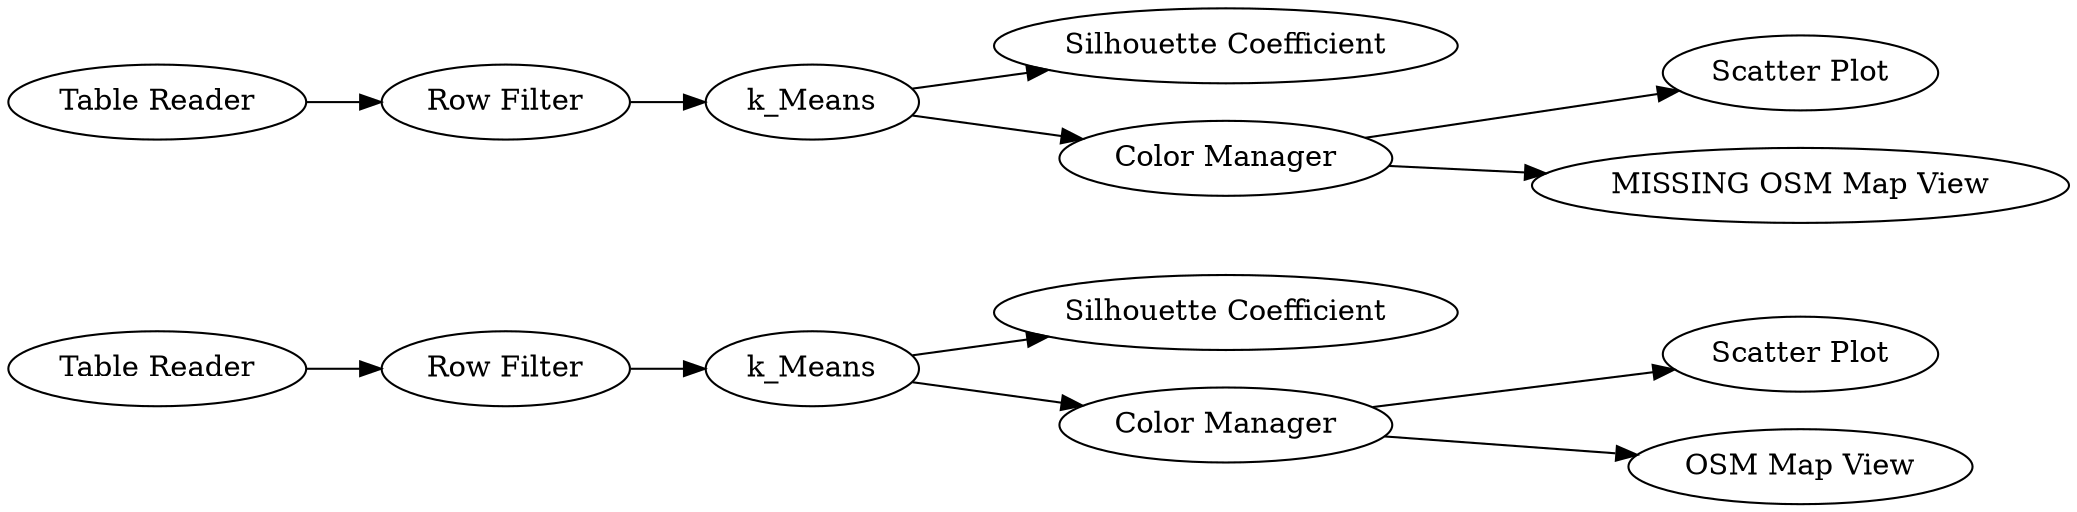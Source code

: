 digraph {
	"6804430491164460908_298" [label="Silhouette Coefficient"]
	"6804430491164460908_302" [label="Scatter Plot"]
	"6804430491164460908_296" [label="Scatter Plot"]
	"6804430491164460908_304" [label="Color Manager"]
	"6804430491164460908_303" [label="Row Filter"]
	"6804430491164460908_306" [label="Table Reader"]
	"6804430491164460908_297" [label="Silhouette Coefficient"]
	"6804430491164460908_301" [label="OSM Map View"]
	"6804430491164460908_292" [label=k_Means]
	"6804430491164460908_276" [label="Color Manager"]
	"6804430491164460908_275" [label="MISSING OSM Map View"]
	"6804430491164460908_305" [label="Table Reader"]
	"6804430491164460908_300" [label=k_Means]
	"6804430491164460908_274" [label="Row Filter"]
	"6804430491164460908_306" -> "6804430491164460908_303"
	"6804430491164460908_303" -> "6804430491164460908_300"
	"6804430491164460908_304" -> "6804430491164460908_302"
	"6804430491164460908_276" -> "6804430491164460908_296"
	"6804430491164460908_305" -> "6804430491164460908_274"
	"6804430491164460908_300" -> "6804430491164460908_304"
	"6804430491164460908_276" -> "6804430491164460908_275"
	"6804430491164460908_304" -> "6804430491164460908_301"
	"6804430491164460908_274" -> "6804430491164460908_292"
	"6804430491164460908_300" -> "6804430491164460908_298"
	"6804430491164460908_292" -> "6804430491164460908_297"
	"6804430491164460908_292" -> "6804430491164460908_276"
	rankdir=LR
}
